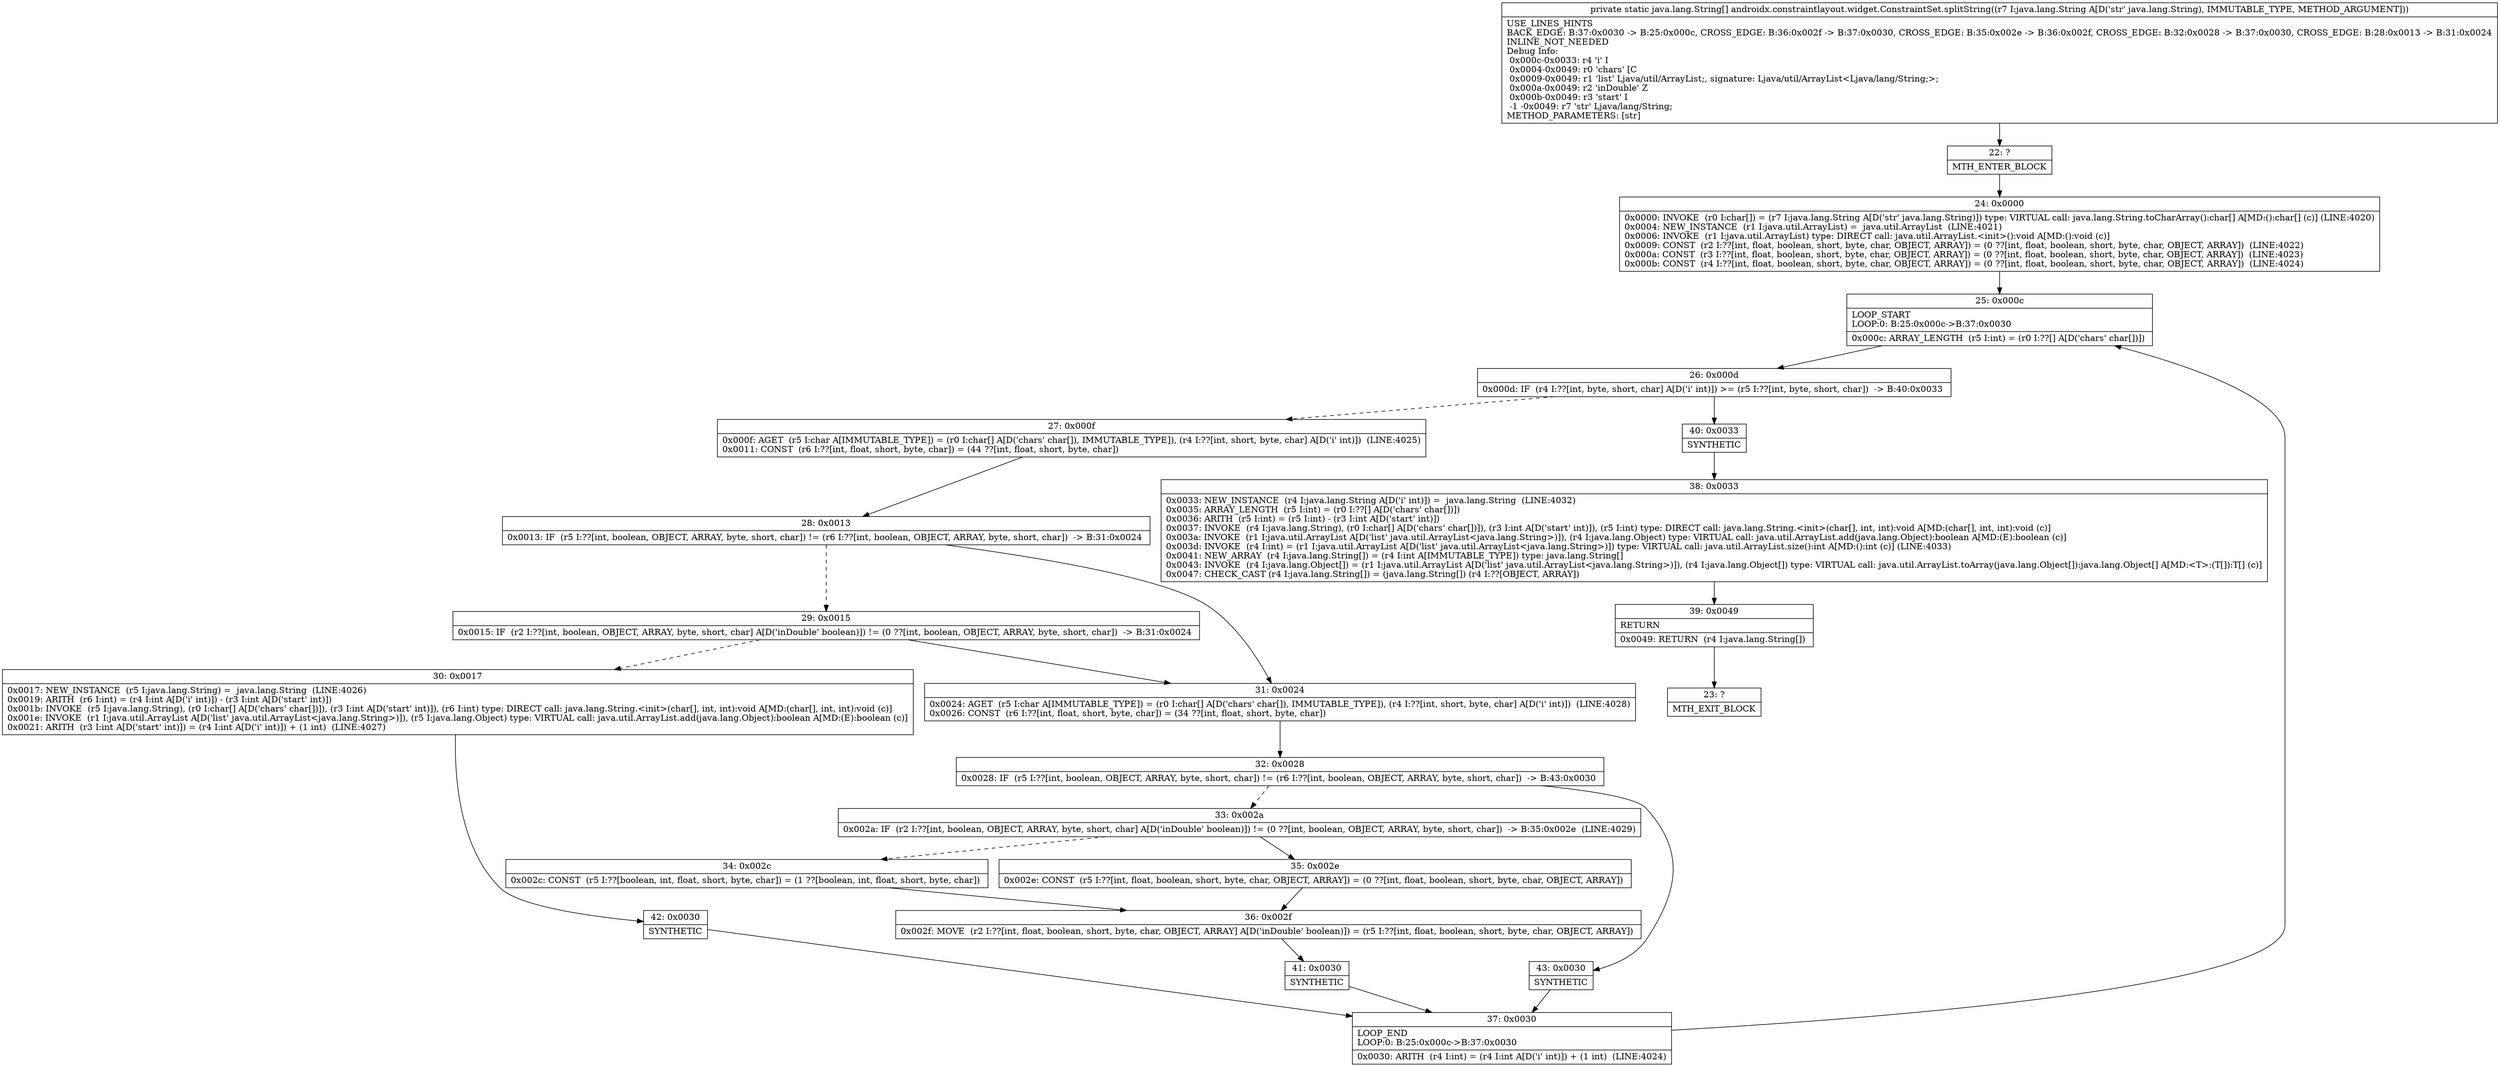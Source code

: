 digraph "CFG forandroidx.constraintlayout.widget.ConstraintSet.splitString(Ljava\/lang\/String;)[Ljava\/lang\/String;" {
Node_22 [shape=record,label="{22\:\ ?|MTH_ENTER_BLOCK\l}"];
Node_24 [shape=record,label="{24\:\ 0x0000|0x0000: INVOKE  (r0 I:char[]) = (r7 I:java.lang.String A[D('str' java.lang.String)]) type: VIRTUAL call: java.lang.String.toCharArray():char[] A[MD:():char[] (c)] (LINE:4020)\l0x0004: NEW_INSTANCE  (r1 I:java.util.ArrayList) =  java.util.ArrayList  (LINE:4021)\l0x0006: INVOKE  (r1 I:java.util.ArrayList) type: DIRECT call: java.util.ArrayList.\<init\>():void A[MD:():void (c)]\l0x0009: CONST  (r2 I:??[int, float, boolean, short, byte, char, OBJECT, ARRAY]) = (0 ??[int, float, boolean, short, byte, char, OBJECT, ARRAY])  (LINE:4022)\l0x000a: CONST  (r3 I:??[int, float, boolean, short, byte, char, OBJECT, ARRAY]) = (0 ??[int, float, boolean, short, byte, char, OBJECT, ARRAY])  (LINE:4023)\l0x000b: CONST  (r4 I:??[int, float, boolean, short, byte, char, OBJECT, ARRAY]) = (0 ??[int, float, boolean, short, byte, char, OBJECT, ARRAY])  (LINE:4024)\l}"];
Node_25 [shape=record,label="{25\:\ 0x000c|LOOP_START\lLOOP:0: B:25:0x000c\-\>B:37:0x0030\l|0x000c: ARRAY_LENGTH  (r5 I:int) = (r0 I:??[] A[D('chars' char[])]) \l}"];
Node_26 [shape=record,label="{26\:\ 0x000d|0x000d: IF  (r4 I:??[int, byte, short, char] A[D('i' int)]) \>= (r5 I:??[int, byte, short, char])  \-\> B:40:0x0033 \l}"];
Node_27 [shape=record,label="{27\:\ 0x000f|0x000f: AGET  (r5 I:char A[IMMUTABLE_TYPE]) = (r0 I:char[] A[D('chars' char[]), IMMUTABLE_TYPE]), (r4 I:??[int, short, byte, char] A[D('i' int)])  (LINE:4025)\l0x0011: CONST  (r6 I:??[int, float, short, byte, char]) = (44 ??[int, float, short, byte, char]) \l}"];
Node_28 [shape=record,label="{28\:\ 0x0013|0x0013: IF  (r5 I:??[int, boolean, OBJECT, ARRAY, byte, short, char]) != (r6 I:??[int, boolean, OBJECT, ARRAY, byte, short, char])  \-\> B:31:0x0024 \l}"];
Node_29 [shape=record,label="{29\:\ 0x0015|0x0015: IF  (r2 I:??[int, boolean, OBJECT, ARRAY, byte, short, char] A[D('inDouble' boolean)]) != (0 ??[int, boolean, OBJECT, ARRAY, byte, short, char])  \-\> B:31:0x0024 \l}"];
Node_30 [shape=record,label="{30\:\ 0x0017|0x0017: NEW_INSTANCE  (r5 I:java.lang.String) =  java.lang.String  (LINE:4026)\l0x0019: ARITH  (r6 I:int) = (r4 I:int A[D('i' int)]) \- (r3 I:int A[D('start' int)]) \l0x001b: INVOKE  (r5 I:java.lang.String), (r0 I:char[] A[D('chars' char[])]), (r3 I:int A[D('start' int)]), (r6 I:int) type: DIRECT call: java.lang.String.\<init\>(char[], int, int):void A[MD:(char[], int, int):void (c)]\l0x001e: INVOKE  (r1 I:java.util.ArrayList A[D('list' java.util.ArrayList\<java.lang.String\>)]), (r5 I:java.lang.Object) type: VIRTUAL call: java.util.ArrayList.add(java.lang.Object):boolean A[MD:(E):boolean (c)]\l0x0021: ARITH  (r3 I:int A[D('start' int)]) = (r4 I:int A[D('i' int)]) + (1 int)  (LINE:4027)\l}"];
Node_42 [shape=record,label="{42\:\ 0x0030|SYNTHETIC\l}"];
Node_37 [shape=record,label="{37\:\ 0x0030|LOOP_END\lLOOP:0: B:25:0x000c\-\>B:37:0x0030\l|0x0030: ARITH  (r4 I:int) = (r4 I:int A[D('i' int)]) + (1 int)  (LINE:4024)\l}"];
Node_31 [shape=record,label="{31\:\ 0x0024|0x0024: AGET  (r5 I:char A[IMMUTABLE_TYPE]) = (r0 I:char[] A[D('chars' char[]), IMMUTABLE_TYPE]), (r4 I:??[int, short, byte, char] A[D('i' int)])  (LINE:4028)\l0x0026: CONST  (r6 I:??[int, float, short, byte, char]) = (34 ??[int, float, short, byte, char]) \l}"];
Node_32 [shape=record,label="{32\:\ 0x0028|0x0028: IF  (r5 I:??[int, boolean, OBJECT, ARRAY, byte, short, char]) != (r6 I:??[int, boolean, OBJECT, ARRAY, byte, short, char])  \-\> B:43:0x0030 \l}"];
Node_33 [shape=record,label="{33\:\ 0x002a|0x002a: IF  (r2 I:??[int, boolean, OBJECT, ARRAY, byte, short, char] A[D('inDouble' boolean)]) != (0 ??[int, boolean, OBJECT, ARRAY, byte, short, char])  \-\> B:35:0x002e  (LINE:4029)\l}"];
Node_34 [shape=record,label="{34\:\ 0x002c|0x002c: CONST  (r5 I:??[boolean, int, float, short, byte, char]) = (1 ??[boolean, int, float, short, byte, char]) \l}"];
Node_36 [shape=record,label="{36\:\ 0x002f|0x002f: MOVE  (r2 I:??[int, float, boolean, short, byte, char, OBJECT, ARRAY] A[D('inDouble' boolean)]) = (r5 I:??[int, float, boolean, short, byte, char, OBJECT, ARRAY]) \l}"];
Node_41 [shape=record,label="{41\:\ 0x0030|SYNTHETIC\l}"];
Node_35 [shape=record,label="{35\:\ 0x002e|0x002e: CONST  (r5 I:??[int, float, boolean, short, byte, char, OBJECT, ARRAY]) = (0 ??[int, float, boolean, short, byte, char, OBJECT, ARRAY]) \l}"];
Node_43 [shape=record,label="{43\:\ 0x0030|SYNTHETIC\l}"];
Node_40 [shape=record,label="{40\:\ 0x0033|SYNTHETIC\l}"];
Node_38 [shape=record,label="{38\:\ 0x0033|0x0033: NEW_INSTANCE  (r4 I:java.lang.String A[D('i' int)]) =  java.lang.String  (LINE:4032)\l0x0035: ARRAY_LENGTH  (r5 I:int) = (r0 I:??[] A[D('chars' char[])]) \l0x0036: ARITH  (r5 I:int) = (r5 I:int) \- (r3 I:int A[D('start' int)]) \l0x0037: INVOKE  (r4 I:java.lang.String), (r0 I:char[] A[D('chars' char[])]), (r3 I:int A[D('start' int)]), (r5 I:int) type: DIRECT call: java.lang.String.\<init\>(char[], int, int):void A[MD:(char[], int, int):void (c)]\l0x003a: INVOKE  (r1 I:java.util.ArrayList A[D('list' java.util.ArrayList\<java.lang.String\>)]), (r4 I:java.lang.Object) type: VIRTUAL call: java.util.ArrayList.add(java.lang.Object):boolean A[MD:(E):boolean (c)]\l0x003d: INVOKE  (r4 I:int) = (r1 I:java.util.ArrayList A[D('list' java.util.ArrayList\<java.lang.String\>)]) type: VIRTUAL call: java.util.ArrayList.size():int A[MD:():int (c)] (LINE:4033)\l0x0041: NEW_ARRAY  (r4 I:java.lang.String[]) = (r4 I:int A[IMMUTABLE_TYPE]) type: java.lang.String[] \l0x0043: INVOKE  (r4 I:java.lang.Object[]) = (r1 I:java.util.ArrayList A[D('list' java.util.ArrayList\<java.lang.String\>)]), (r4 I:java.lang.Object[]) type: VIRTUAL call: java.util.ArrayList.toArray(java.lang.Object[]):java.lang.Object[] A[MD:\<T\>:(T[]):T[] (c)]\l0x0047: CHECK_CAST (r4 I:java.lang.String[]) = (java.lang.String[]) (r4 I:??[OBJECT, ARRAY]) \l}"];
Node_39 [shape=record,label="{39\:\ 0x0049|RETURN\l|0x0049: RETURN  (r4 I:java.lang.String[]) \l}"];
Node_23 [shape=record,label="{23\:\ ?|MTH_EXIT_BLOCK\l}"];
MethodNode[shape=record,label="{private static java.lang.String[] androidx.constraintlayout.widget.ConstraintSet.splitString((r7 I:java.lang.String A[D('str' java.lang.String), IMMUTABLE_TYPE, METHOD_ARGUMENT]))  | USE_LINES_HINTS\lBACK_EDGE: B:37:0x0030 \-\> B:25:0x000c, CROSS_EDGE: B:36:0x002f \-\> B:37:0x0030, CROSS_EDGE: B:35:0x002e \-\> B:36:0x002f, CROSS_EDGE: B:32:0x0028 \-\> B:37:0x0030, CROSS_EDGE: B:28:0x0013 \-\> B:31:0x0024\lINLINE_NOT_NEEDED\lDebug Info:\l  0x000c\-0x0033: r4 'i' I\l  0x0004\-0x0049: r0 'chars' [C\l  0x0009\-0x0049: r1 'list' Ljava\/util\/ArrayList;, signature: Ljava\/util\/ArrayList\<Ljava\/lang\/String;\>;\l  0x000a\-0x0049: r2 'inDouble' Z\l  0x000b\-0x0049: r3 'start' I\l  \-1 \-0x0049: r7 'str' Ljava\/lang\/String;\lMETHOD_PARAMETERS: [str]\l}"];
MethodNode -> Node_22;Node_22 -> Node_24;
Node_24 -> Node_25;
Node_25 -> Node_26;
Node_26 -> Node_27[style=dashed];
Node_26 -> Node_40;
Node_27 -> Node_28;
Node_28 -> Node_29[style=dashed];
Node_28 -> Node_31;
Node_29 -> Node_30[style=dashed];
Node_29 -> Node_31;
Node_30 -> Node_42;
Node_42 -> Node_37;
Node_37 -> Node_25;
Node_31 -> Node_32;
Node_32 -> Node_33[style=dashed];
Node_32 -> Node_43;
Node_33 -> Node_34[style=dashed];
Node_33 -> Node_35;
Node_34 -> Node_36;
Node_36 -> Node_41;
Node_41 -> Node_37;
Node_35 -> Node_36;
Node_43 -> Node_37;
Node_40 -> Node_38;
Node_38 -> Node_39;
Node_39 -> Node_23;
}

